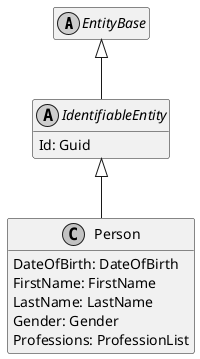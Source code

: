 ﻿@startuml
skinparam monochrome true
hide empty members

abstract class EntityBase {
}

EntityBase <|-- IdentifiableEntity

abstract class IdentifiableEntity {
    Id: Guid
}

IdentifiableEntity <|-- Person

class Person {
    DateOfBirth: DateOfBirth
    FirstName: FirstName
    LastName: LastName
    Gender: Gender
    Professions: ProfessionList
}

@enduml
